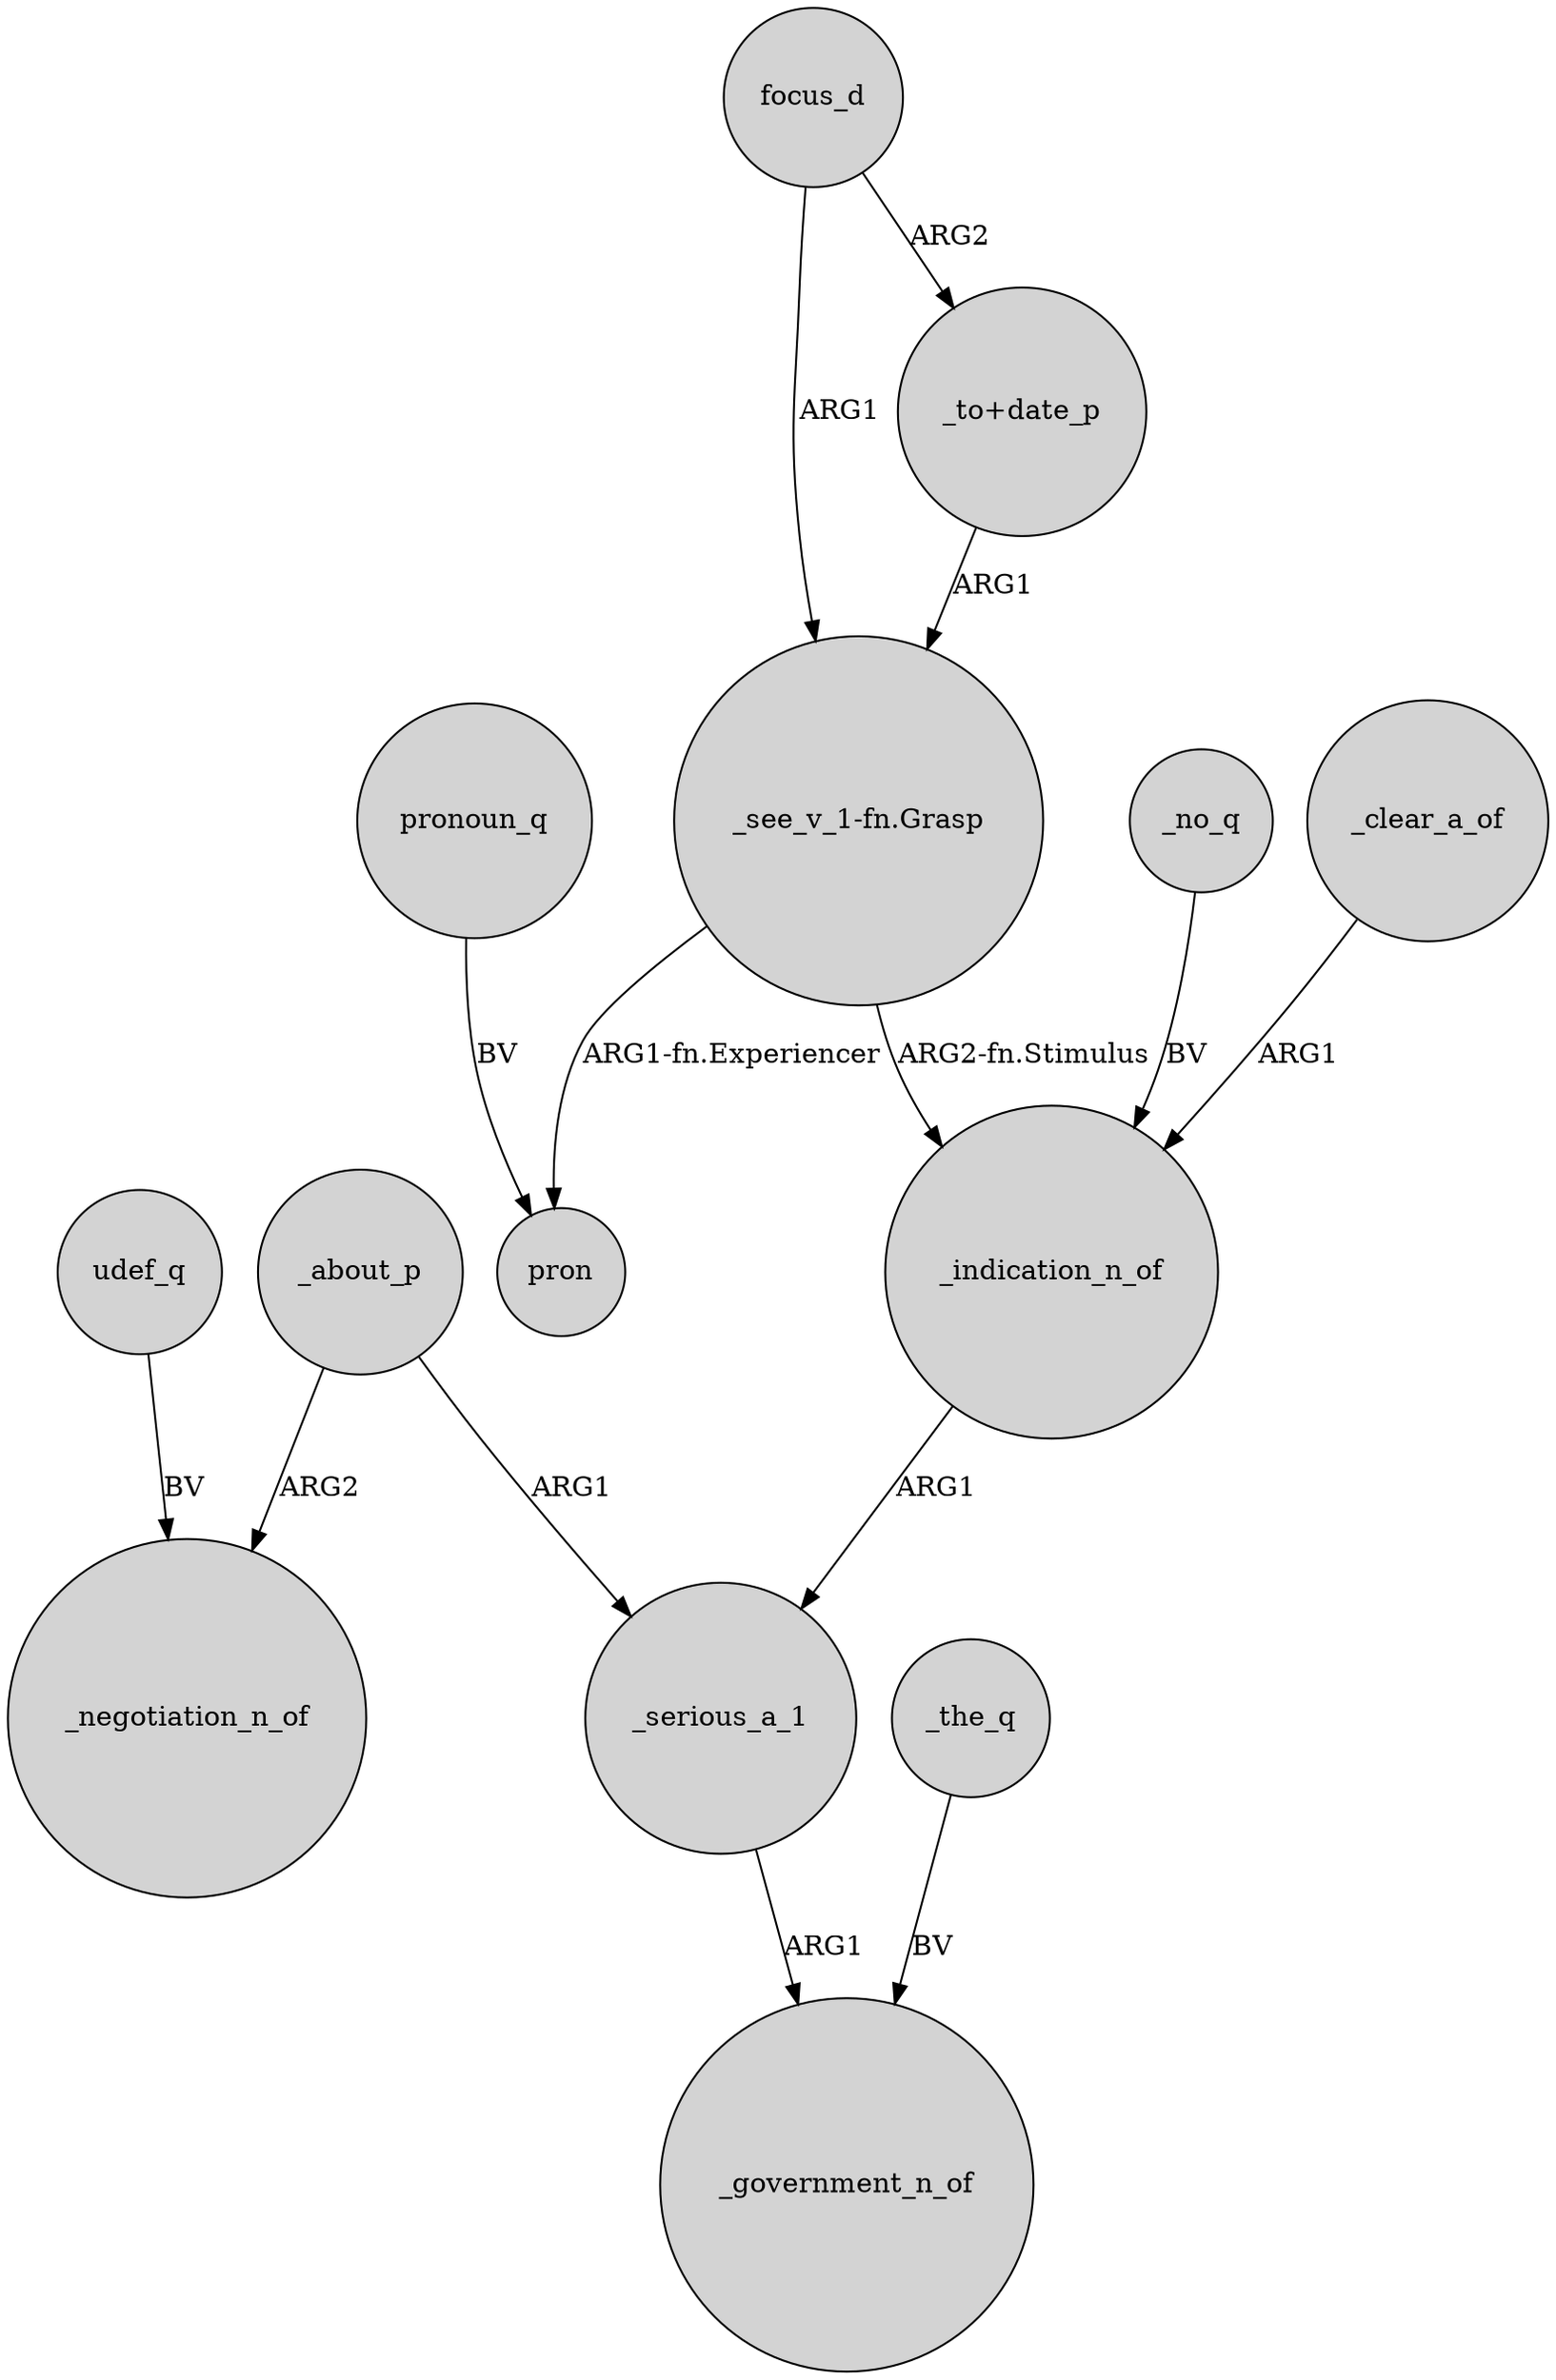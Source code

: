 digraph {
	node [shape=circle style=filled]
	_about_p -> _negotiation_n_of [label=ARG2]
	_the_q -> _government_n_of [label=BV]
	udef_q -> _negotiation_n_of [label=BV]
	"_see_v_1-fn.Grasp" -> pron [label="ARG1-fn.Experiencer"]
	focus_d -> "_see_v_1-fn.Grasp" [label=ARG1]
	_clear_a_of -> _indication_n_of [label=ARG1]
	_no_q -> _indication_n_of [label=BV]
	_indication_n_of -> _serious_a_1 [label=ARG1]
	"_see_v_1-fn.Grasp" -> _indication_n_of [label="ARG2-fn.Stimulus"]
	_serious_a_1 -> _government_n_of [label=ARG1]
	_about_p -> _serious_a_1 [label=ARG1]
	focus_d -> "_to+date_p" [label=ARG2]
	"_to+date_p" -> "_see_v_1-fn.Grasp" [label=ARG1]
	pronoun_q -> pron [label=BV]
}
